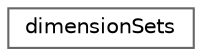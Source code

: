 digraph "Graphical Class Hierarchy"
{
 // LATEX_PDF_SIZE
  bgcolor="transparent";
  edge [fontname=Helvetica,fontsize=10,labelfontname=Helvetica,labelfontsize=10];
  node [fontname=Helvetica,fontsize=10,shape=box,height=0.2,width=0.4];
  rankdir="LR";
  Node0 [id="Node000000",label="dimensionSets",height=0.2,width=0.4,color="grey40", fillcolor="white", style="filled",URL="$classFoam_1_1dimensionSets.html",tooltip=" "];
}
